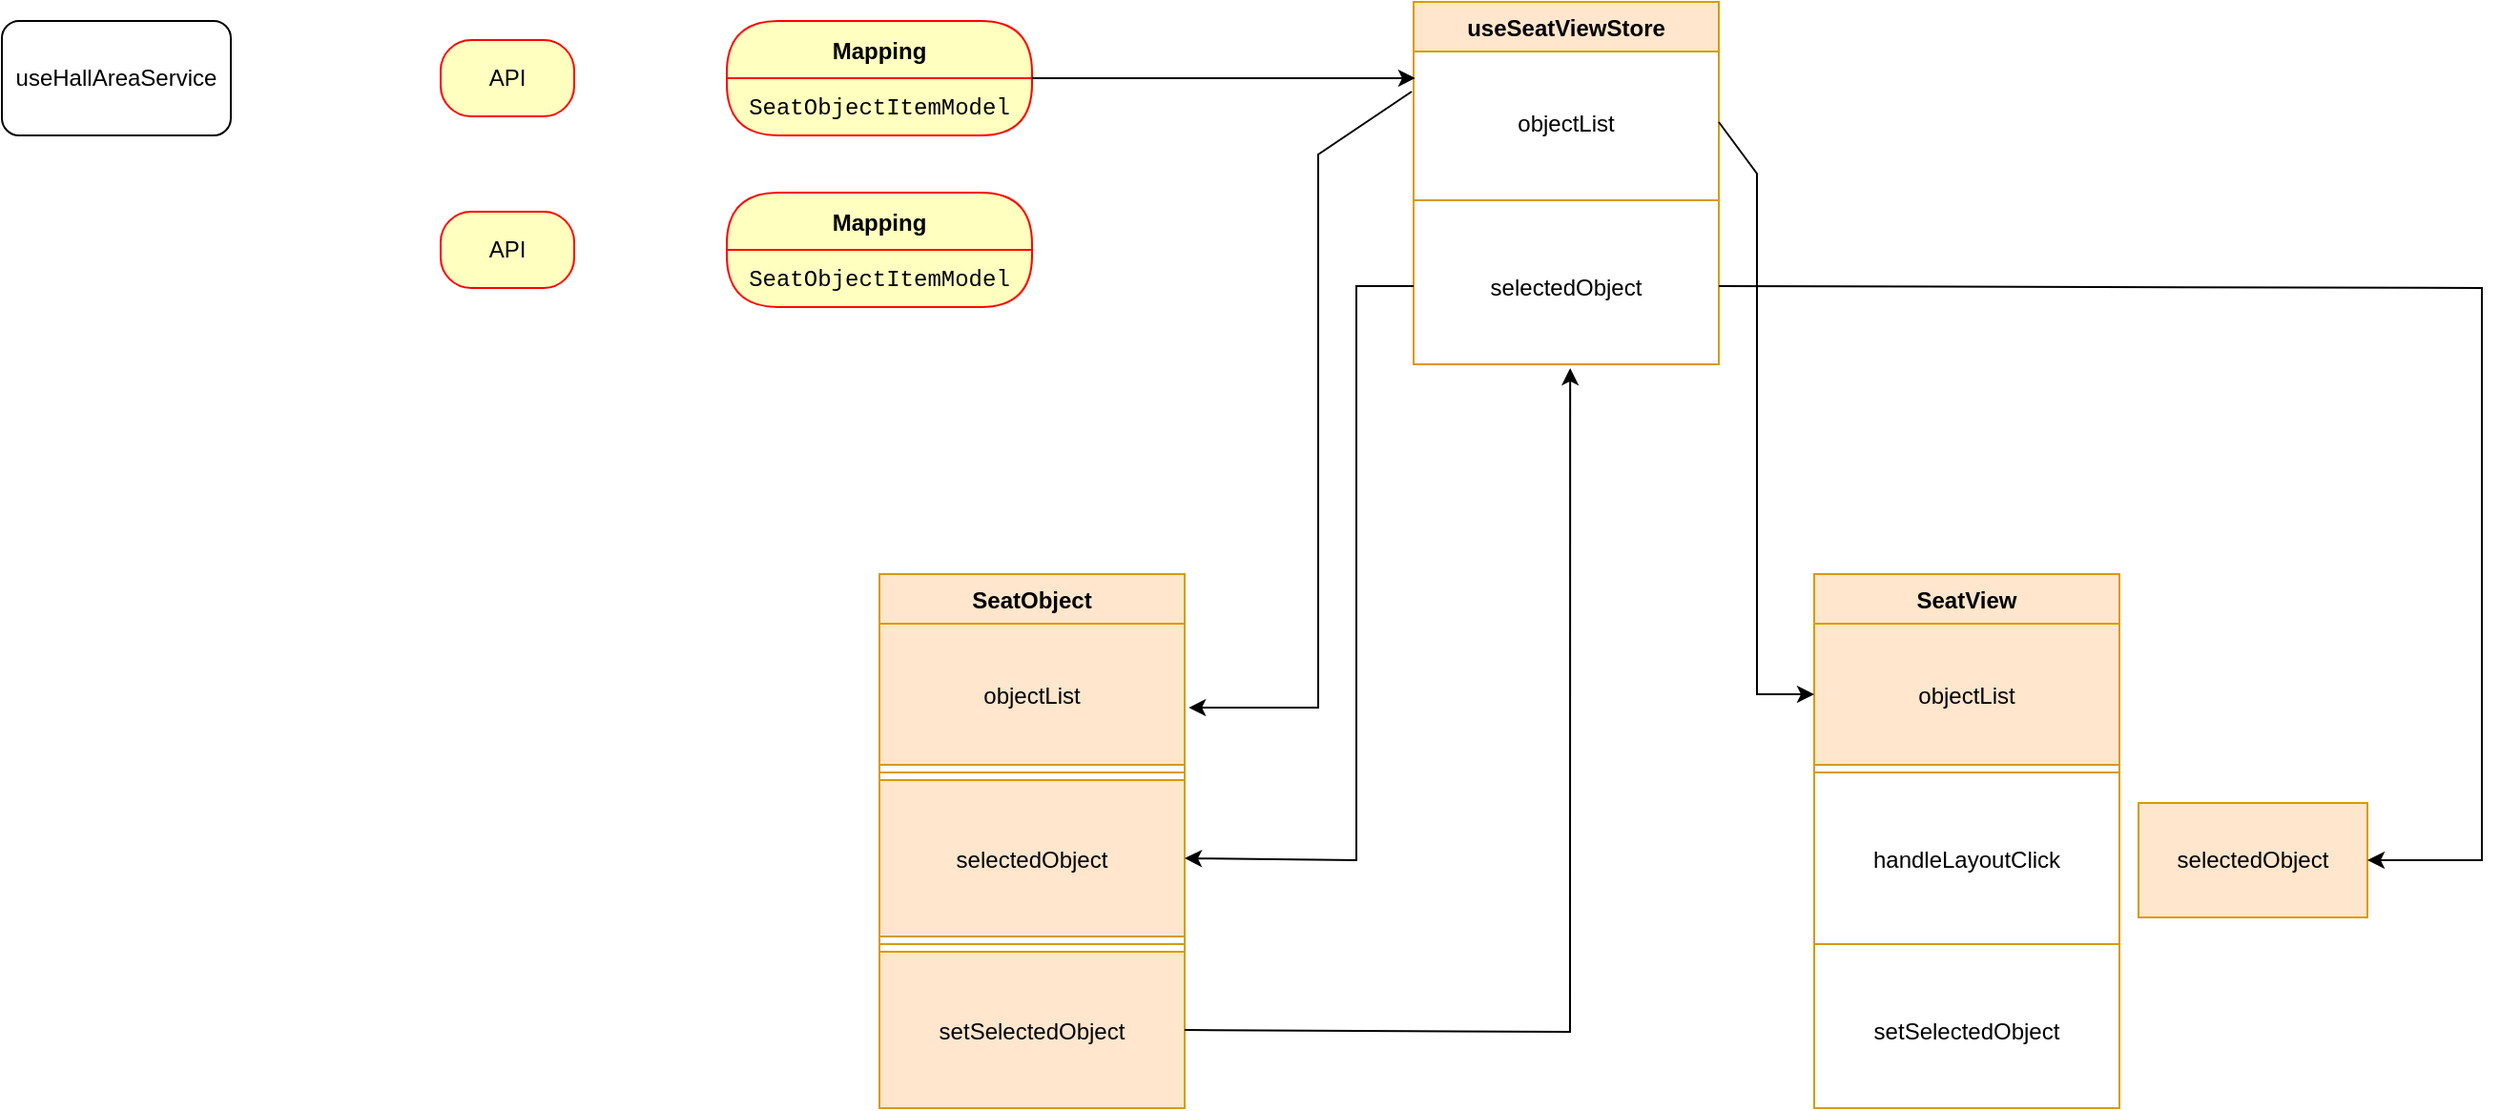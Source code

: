 <mxfile version="22.1.21" type="github">
  <diagram id="C5RBs43oDa-KdzZeNtuy" name="Page-1">
    <mxGraphModel dx="2042" dy="1155" grid="1" gridSize="10" guides="1" tooltips="1" connect="1" arrows="1" fold="1" page="1" pageScale="1" pageWidth="827" pageHeight="1169" math="0" shadow="0">
      <root>
        <mxCell id="WIyWlLk6GJQsqaUBKTNV-0" />
        <mxCell id="WIyWlLk6GJQsqaUBKTNV-1" parent="WIyWlLk6GJQsqaUBKTNV-0" />
        <mxCell id="zkfFHV4jXpPFQw0GAbJ--6" value="useSeatViewStore" style="swimlane;fontStyle=1;align=center;verticalAlign=top;childLayout=stackLayout;horizontal=1;startSize=26;horizontalStack=0;resizeParent=1;resizeLast=0;collapsible=1;marginBottom=0;rounded=0;shadow=0;strokeWidth=1;fillColor=#ffe6cc;strokeColor=#d79b00;" parent="WIyWlLk6GJQsqaUBKTNV-1" vertex="1">
          <mxGeometry x="810" y="60" width="160" height="190" as="geometry">
            <mxRectangle x="130" y="380" width="160" height="26" as="alternateBounds" />
          </mxGeometry>
        </mxCell>
        <mxCell id="zkfFHV4jXpPFQw0GAbJ--8" value="objectList" style="text;align=center;verticalAlign=middle;spacingLeft=4;spacingRight=4;overflow=hidden;rotatable=0;points=[[0,0.5],[1,0.5]];portConstraint=eastwest;rounded=0;shadow=0;html=0;" parent="zkfFHV4jXpPFQw0GAbJ--6" vertex="1">
          <mxGeometry y="26" width="160" height="74" as="geometry" />
        </mxCell>
        <mxCell id="zkfFHV4jXpPFQw0GAbJ--9" value="" style="line;html=1;strokeWidth=1;align=left;verticalAlign=middle;spacingTop=-1;spacingLeft=3;spacingRight=3;rotatable=0;labelPosition=right;points=[];portConstraint=eastwest;fillColor=#ffe6cc;strokeColor=#d79b00;" parent="zkfFHV4jXpPFQw0GAbJ--6" vertex="1">
          <mxGeometry y="100" width="160" height="8" as="geometry" />
        </mxCell>
        <mxCell id="zkfFHV4jXpPFQw0GAbJ--11" value="selectedObject" style="text;align=center;verticalAlign=middle;spacingLeft=4;spacingRight=4;overflow=hidden;rotatable=0;points=[[0,0.5],[1,0.5]];portConstraint=eastwest;" parent="zkfFHV4jXpPFQw0GAbJ--6" vertex="1">
          <mxGeometry y="108" width="160" height="82" as="geometry" />
        </mxCell>
        <mxCell id="tZ-ezWlLfvttpb_FpcXC-6" value="useHallAreaService" style="rounded=1;whiteSpace=wrap;html=1;" vertex="1" parent="WIyWlLk6GJQsqaUBKTNV-1">
          <mxGeometry x="70" y="70" width="120" height="60" as="geometry" />
        </mxCell>
        <mxCell id="tZ-ezWlLfvttpb_FpcXC-10" value="API" style="rounded=1;whiteSpace=wrap;html=1;arcSize=40;fontColor=#000000;fillColor=#ffffc0;strokeColor=#ff0000;" vertex="1" parent="WIyWlLk6GJQsqaUBKTNV-1">
          <mxGeometry x="300" y="80" width="70" height="40" as="geometry" />
        </mxCell>
        <mxCell id="tZ-ezWlLfvttpb_FpcXC-14" value="Mapping" style="swimlane;fontStyle=1;align=center;verticalAlign=middle;childLayout=stackLayout;horizontal=1;startSize=30;horizontalStack=0;resizeParent=0;resizeLast=1;container=0;fontColor=#000000;collapsible=0;rounded=1;arcSize=30;strokeColor=#ff0000;fillColor=#ffffc0;swimlaneFillColor=#ffffc0;dropTarget=0;" vertex="1" parent="WIyWlLk6GJQsqaUBKTNV-1">
          <mxGeometry x="450" y="70" width="160" height="60" as="geometry" />
        </mxCell>
        <mxCell id="tZ-ezWlLfvttpb_FpcXC-15" value="&lt;div style=&quot;font-family: Menlo, Monaco, &amp;quot;Courier New&amp;quot;, monospace; line-height: 18px;&quot;&gt;SeatObjectItemModel&lt;/div&gt;" style="text;html=1;strokeColor=none;fillColor=none;align=center;verticalAlign=middle;spacingLeft=4;spacingRight=4;whiteSpace=wrap;overflow=hidden;rotatable=0;fontColor=#000000;" vertex="1" parent="tZ-ezWlLfvttpb_FpcXC-14">
          <mxGeometry y="30" width="160" height="30" as="geometry" />
        </mxCell>
        <mxCell id="tZ-ezWlLfvttpb_FpcXC-17" value="" style="endArrow=classic;html=1;rounded=0;exitX=1;exitY=0;exitDx=0;exitDy=0;entryX=0.006;entryY=0.189;entryDx=0;entryDy=0;entryPerimeter=0;" edge="1" parent="WIyWlLk6GJQsqaUBKTNV-1" source="tZ-ezWlLfvttpb_FpcXC-15" target="zkfFHV4jXpPFQw0GAbJ--8">
          <mxGeometry width="50" height="50" relative="1" as="geometry">
            <mxPoint x="390" y="610" as="sourcePoint" />
            <mxPoint x="440" y="560" as="targetPoint" />
          </mxGeometry>
        </mxCell>
        <mxCell id="tZ-ezWlLfvttpb_FpcXC-19" value="" style="endArrow=classic;html=1;rounded=0;exitX=-0.006;exitY=0.284;exitDx=0;exitDy=0;entryX=1.013;entryY=0.595;entryDx=0;entryDy=0;exitPerimeter=0;entryPerimeter=0;" edge="1" parent="WIyWlLk6GJQsqaUBKTNV-1" source="zkfFHV4jXpPFQw0GAbJ--8" target="tZ-ezWlLfvttpb_FpcXC-21">
          <mxGeometry width="50" height="50" relative="1" as="geometry">
            <mxPoint x="620" y="110" as="sourcePoint" />
            <mxPoint x="190" y="380" as="targetPoint" />
            <Array as="points">
              <mxPoint x="760" y="140" />
              <mxPoint x="760" y="430" />
            </Array>
          </mxGeometry>
        </mxCell>
        <mxCell id="tZ-ezWlLfvttpb_FpcXC-20" value="SeatObject" style="swimlane;fontStyle=1;align=center;verticalAlign=top;childLayout=stackLayout;horizontal=1;startSize=26;horizontalStack=0;resizeParent=1;resizeLast=0;collapsible=1;marginBottom=0;rounded=0;shadow=0;strokeWidth=1;fillColor=#ffe6cc;strokeColor=#d79b00;" vertex="1" parent="WIyWlLk6GJQsqaUBKTNV-1">
          <mxGeometry x="530" y="360" width="160" height="280" as="geometry">
            <mxRectangle x="130" y="380" width="160" height="26" as="alternateBounds" />
          </mxGeometry>
        </mxCell>
        <mxCell id="tZ-ezWlLfvttpb_FpcXC-21" value="objectList" style="text;align=center;verticalAlign=middle;spacingLeft=4;spacingRight=4;overflow=hidden;rotatable=0;points=[[0,0.5],[1,0.5]];portConstraint=eastwest;rounded=0;shadow=0;html=0;fillColor=#ffe6cc;strokeColor=#d79b00;" vertex="1" parent="tZ-ezWlLfvttpb_FpcXC-20">
          <mxGeometry y="26" width="160" height="74" as="geometry" />
        </mxCell>
        <mxCell id="tZ-ezWlLfvttpb_FpcXC-22" value="" style="line;html=1;strokeWidth=1;align=left;verticalAlign=middle;spacingTop=-1;spacingLeft=3;spacingRight=3;rotatable=0;labelPosition=right;points=[];portConstraint=eastwest;fillColor=#ffe6cc;strokeColor=#d79b00;" vertex="1" parent="tZ-ezWlLfvttpb_FpcXC-20">
          <mxGeometry y="100" width="160" height="8" as="geometry" />
        </mxCell>
        <mxCell id="tZ-ezWlLfvttpb_FpcXC-23" value="selectedObject" style="text;align=center;verticalAlign=middle;spacingLeft=4;spacingRight=4;overflow=hidden;rotatable=0;points=[[0,0.5],[1,0.5]];portConstraint=eastwest;fillColor=#ffe6cc;strokeColor=#d79b00;" vertex="1" parent="tZ-ezWlLfvttpb_FpcXC-20">
          <mxGeometry y="108" width="160" height="82" as="geometry" />
        </mxCell>
        <mxCell id="tZ-ezWlLfvttpb_FpcXC-25" value="" style="line;html=1;strokeWidth=1;align=left;verticalAlign=middle;spacingTop=-1;spacingLeft=3;spacingRight=3;rotatable=0;labelPosition=right;points=[];portConstraint=eastwest;fillColor=#ffe6cc;strokeColor=#d79b00;" vertex="1" parent="tZ-ezWlLfvttpb_FpcXC-20">
          <mxGeometry y="190" width="160" height="8" as="geometry" />
        </mxCell>
        <mxCell id="tZ-ezWlLfvttpb_FpcXC-27" value="setSelectedObject" style="text;align=center;verticalAlign=middle;spacingLeft=4;spacingRight=4;overflow=hidden;rotatable=0;points=[[0,0.5],[1,0.5]];portConstraint=eastwest;fillColor=#ffe6cc;strokeColor=#d79b00;" vertex="1" parent="tZ-ezWlLfvttpb_FpcXC-20">
          <mxGeometry y="198" width="160" height="82" as="geometry" />
        </mxCell>
        <mxCell id="tZ-ezWlLfvttpb_FpcXC-28" value="" style="endArrow=classic;html=1;rounded=0;exitX=1;exitY=0.5;exitDx=0;exitDy=0;entryX=0.513;entryY=1.024;entryDx=0;entryDy=0;entryPerimeter=0;" edge="1" parent="WIyWlLk6GJQsqaUBKTNV-1" source="tZ-ezWlLfvttpb_FpcXC-27" target="zkfFHV4jXpPFQw0GAbJ--11">
          <mxGeometry width="50" height="50" relative="1" as="geometry">
            <mxPoint x="840" y="600" as="sourcePoint" />
            <mxPoint x="1041" y="600" as="targetPoint" />
            <Array as="points">
              <mxPoint x="892" y="600" />
            </Array>
          </mxGeometry>
        </mxCell>
        <mxCell id="tZ-ezWlLfvttpb_FpcXC-29" value="" style="endArrow=classic;html=1;rounded=0;exitX=0;exitY=0.5;exitDx=0;exitDy=0;entryX=1;entryY=0.5;entryDx=0;entryDy=0;" edge="1" parent="WIyWlLk6GJQsqaUBKTNV-1" source="zkfFHV4jXpPFQw0GAbJ--11" target="tZ-ezWlLfvttpb_FpcXC-23">
          <mxGeometry width="50" height="50" relative="1" as="geometry">
            <mxPoint x="819" y="117" as="sourcePoint" />
            <mxPoint x="702" y="440" as="targetPoint" />
            <Array as="points">
              <mxPoint x="780" y="209" />
              <mxPoint x="780" y="510" />
            </Array>
          </mxGeometry>
        </mxCell>
        <mxCell id="tZ-ezWlLfvttpb_FpcXC-30" value="SeatView" style="swimlane;fontStyle=1;align=center;verticalAlign=top;childLayout=stackLayout;horizontal=1;startSize=26;horizontalStack=0;resizeParent=1;resizeLast=0;collapsible=1;marginBottom=0;rounded=0;shadow=0;strokeWidth=1;fillColor=#ffe6cc;strokeColor=#d79b00;" vertex="1" parent="WIyWlLk6GJQsqaUBKTNV-1">
          <mxGeometry x="1020" y="360" width="160" height="280" as="geometry">
            <mxRectangle x="130" y="380" width="160" height="26" as="alternateBounds" />
          </mxGeometry>
        </mxCell>
        <mxCell id="tZ-ezWlLfvttpb_FpcXC-31" value="objectList" style="text;align=center;verticalAlign=middle;spacingLeft=4;spacingRight=4;overflow=hidden;rotatable=0;points=[[0,0.5],[1,0.5]];portConstraint=eastwest;rounded=0;shadow=0;html=0;fillColor=#ffe6cc;strokeColor=#d79b00;" vertex="1" parent="tZ-ezWlLfvttpb_FpcXC-30">
          <mxGeometry y="26" width="160" height="74" as="geometry" />
        </mxCell>
        <mxCell id="tZ-ezWlLfvttpb_FpcXC-32" value="" style="line;html=1;strokeWidth=1;align=left;verticalAlign=middle;spacingTop=-1;spacingLeft=3;spacingRight=3;rotatable=0;labelPosition=right;points=[];portConstraint=eastwest;fillColor=#ffe6cc;strokeColor=#d79b00;" vertex="1" parent="tZ-ezWlLfvttpb_FpcXC-30">
          <mxGeometry y="100" width="160" height="8" as="geometry" />
        </mxCell>
        <mxCell id="tZ-ezWlLfvttpb_FpcXC-33" value="handleLayoutClick" style="text;align=center;verticalAlign=middle;spacingLeft=4;spacingRight=4;overflow=hidden;rotatable=0;points=[[0,0.5],[1,0.5]];portConstraint=eastwest;" vertex="1" parent="tZ-ezWlLfvttpb_FpcXC-30">
          <mxGeometry y="108" width="160" height="82" as="geometry" />
        </mxCell>
        <mxCell id="tZ-ezWlLfvttpb_FpcXC-34" value="" style="line;html=1;strokeWidth=1;align=left;verticalAlign=middle;spacingTop=-1;spacingLeft=3;spacingRight=3;rotatable=0;labelPosition=right;points=[];portConstraint=eastwest;fillColor=#ffe6cc;strokeColor=#d79b00;" vertex="1" parent="tZ-ezWlLfvttpb_FpcXC-30">
          <mxGeometry y="190" width="160" height="8" as="geometry" />
        </mxCell>
        <mxCell id="tZ-ezWlLfvttpb_FpcXC-35" value="setSelectedObject" style="text;align=center;verticalAlign=middle;spacingLeft=4;spacingRight=4;overflow=hidden;rotatable=0;points=[[0,0.5],[1,0.5]];portConstraint=eastwest;" vertex="1" parent="tZ-ezWlLfvttpb_FpcXC-30">
          <mxGeometry y="198" width="160" height="82" as="geometry" />
        </mxCell>
        <mxCell id="tZ-ezWlLfvttpb_FpcXC-36" value="" style="endArrow=classic;html=1;rounded=0;exitX=1;exitY=0.5;exitDx=0;exitDy=0;entryX=0;entryY=0.5;entryDx=0;entryDy=0;" edge="1" parent="WIyWlLk6GJQsqaUBKTNV-1" source="zkfFHV4jXpPFQw0GAbJ--8" target="tZ-ezWlLfvttpb_FpcXC-31">
          <mxGeometry width="50" height="50" relative="1" as="geometry">
            <mxPoint x="819" y="117" as="sourcePoint" />
            <mxPoint x="702" y="440" as="targetPoint" />
            <Array as="points">
              <mxPoint x="990" y="150" />
              <mxPoint x="990" y="423" />
            </Array>
          </mxGeometry>
        </mxCell>
        <mxCell id="tZ-ezWlLfvttpb_FpcXC-37" value="selectedObject" style="rounded=0;whiteSpace=wrap;html=1;fillColor=#ffe6cc;strokeColor=#d79b00;" vertex="1" parent="WIyWlLk6GJQsqaUBKTNV-1">
          <mxGeometry x="1190" y="480" width="120" height="60" as="geometry" />
        </mxCell>
        <mxCell id="tZ-ezWlLfvttpb_FpcXC-38" value="" style="endArrow=classic;html=1;rounded=0;exitX=1;exitY=0.5;exitDx=0;exitDy=0;entryX=1;entryY=0.5;entryDx=0;entryDy=0;" edge="1" parent="WIyWlLk6GJQsqaUBKTNV-1" source="zkfFHV4jXpPFQw0GAbJ--11" target="tZ-ezWlLfvttpb_FpcXC-37">
          <mxGeometry width="50" height="50" relative="1" as="geometry">
            <mxPoint x="980" y="133" as="sourcePoint" />
            <mxPoint x="1030" y="433" as="targetPoint" />
            <Array as="points">
              <mxPoint x="1370" y="210" />
              <mxPoint x="1370" y="510" />
            </Array>
          </mxGeometry>
        </mxCell>
        <mxCell id="tZ-ezWlLfvttpb_FpcXC-39" value="API" style="rounded=1;whiteSpace=wrap;html=1;arcSize=40;fontColor=#000000;fillColor=#ffffc0;strokeColor=#ff0000;" vertex="1" parent="WIyWlLk6GJQsqaUBKTNV-1">
          <mxGeometry x="300" y="170" width="70" height="40" as="geometry" />
        </mxCell>
        <mxCell id="tZ-ezWlLfvttpb_FpcXC-40" value="Mapping" style="swimlane;fontStyle=1;align=center;verticalAlign=middle;childLayout=stackLayout;horizontal=1;startSize=30;horizontalStack=0;resizeParent=0;resizeLast=1;container=0;fontColor=#000000;collapsible=0;rounded=1;arcSize=30;strokeColor=#ff0000;fillColor=#ffffc0;swimlaneFillColor=#ffffc0;dropTarget=0;" vertex="1" parent="WIyWlLk6GJQsqaUBKTNV-1">
          <mxGeometry x="450" y="160" width="160" height="60" as="geometry" />
        </mxCell>
        <mxCell id="tZ-ezWlLfvttpb_FpcXC-41" value="&lt;div style=&quot;font-family: Menlo, Monaco, &amp;quot;Courier New&amp;quot;, monospace; line-height: 18px;&quot;&gt;SeatObjectItemModel&lt;/div&gt;" style="text;html=1;strokeColor=none;fillColor=none;align=center;verticalAlign=middle;spacingLeft=4;spacingRight=4;whiteSpace=wrap;overflow=hidden;rotatable=0;fontColor=#000000;" vertex="1" parent="tZ-ezWlLfvttpb_FpcXC-40">
          <mxGeometry y="30" width="160" height="30" as="geometry" />
        </mxCell>
      </root>
    </mxGraphModel>
  </diagram>
</mxfile>
